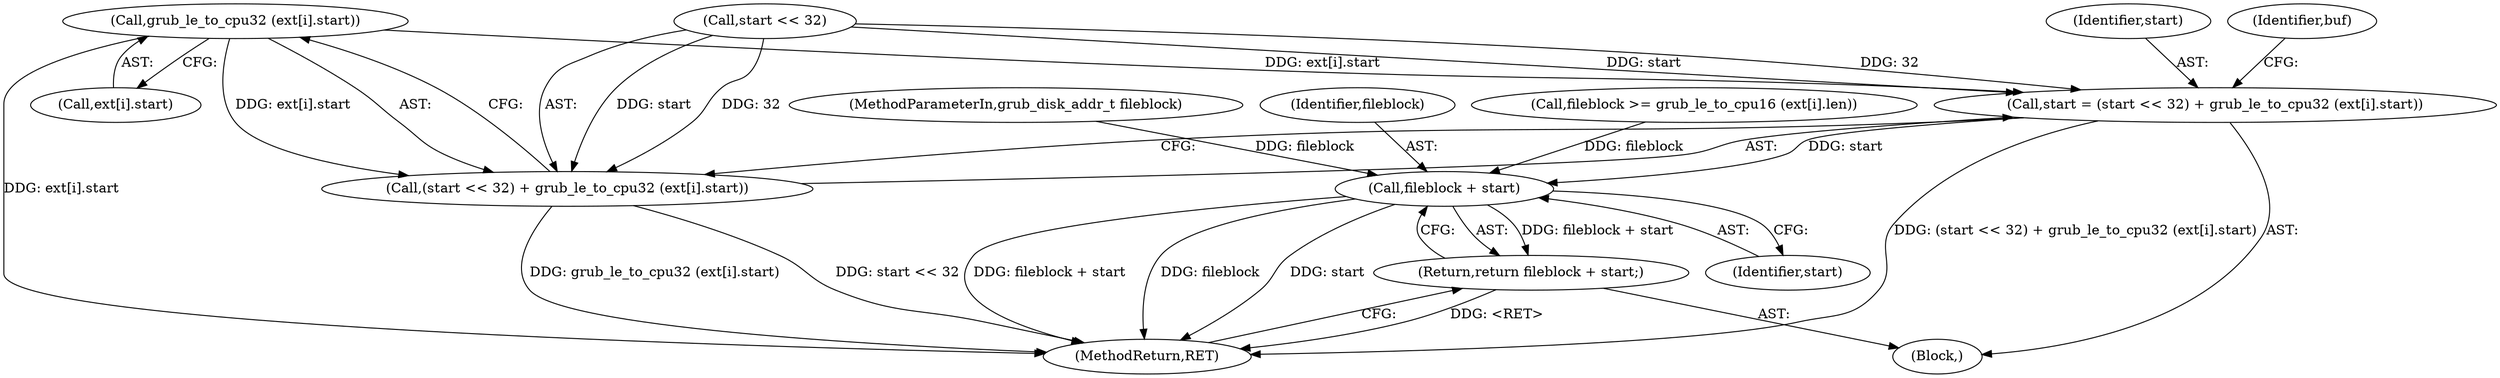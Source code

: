 digraph "0_radare2_65000a7fd9eea62359e6d6714f17b94a99a82edd_0@array" {
"1000260" [label="(Call,grub_le_to_cpu32 (ext[i].start))"];
"1000254" [label="(Call,start = (start << 32) + grub_le_to_cpu32 (ext[i].start))"];
"1000269" [label="(Call,fileblock + start)"];
"1000268" [label="(Return,return fileblock + start;)"];
"1000256" [label="(Call,(start << 32) + grub_le_to_cpu32 (ext[i].start))"];
"1000255" [label="(Identifier,start)"];
"1000268" [label="(Return,return fileblock + start;)"];
"1000244" [label="(Block,)"];
"1000267" [label="(Identifier,buf)"];
"1000254" [label="(Call,start = (start << 32) + grub_le_to_cpu32 (ext[i].start))"];
"1000230" [label="(Call,fileblock >= grub_le_to_cpu16 (ext[i].len))"];
"1000257" [label="(Call,start << 32)"];
"1000106" [label="(MethodParameterIn,grub_disk_addr_t fileblock)"];
"1000261" [label="(Call,ext[i].start)"];
"1000256" [label="(Call,(start << 32) + grub_le_to_cpu32 (ext[i].start))"];
"1000260" [label="(Call,grub_le_to_cpu32 (ext[i].start))"];
"1000269" [label="(Call,fileblock + start)"];
"1000271" [label="(Identifier,start)"];
"1000270" [label="(Identifier,fileblock)"];
"1000457" [label="(MethodReturn,RET)"];
"1000260" -> "1000256"  [label="AST: "];
"1000260" -> "1000261"  [label="CFG: "];
"1000261" -> "1000260"  [label="AST: "];
"1000256" -> "1000260"  [label="CFG: "];
"1000260" -> "1000457"  [label="DDG: ext[i].start"];
"1000260" -> "1000254"  [label="DDG: ext[i].start"];
"1000260" -> "1000256"  [label="DDG: ext[i].start"];
"1000254" -> "1000244"  [label="AST: "];
"1000254" -> "1000256"  [label="CFG: "];
"1000255" -> "1000254"  [label="AST: "];
"1000256" -> "1000254"  [label="AST: "];
"1000267" -> "1000254"  [label="CFG: "];
"1000254" -> "1000457"  [label="DDG: (start << 32) + grub_le_to_cpu32 (ext[i].start)"];
"1000257" -> "1000254"  [label="DDG: start"];
"1000257" -> "1000254"  [label="DDG: 32"];
"1000254" -> "1000269"  [label="DDG: start"];
"1000269" -> "1000268"  [label="AST: "];
"1000269" -> "1000271"  [label="CFG: "];
"1000270" -> "1000269"  [label="AST: "];
"1000271" -> "1000269"  [label="AST: "];
"1000268" -> "1000269"  [label="CFG: "];
"1000269" -> "1000457"  [label="DDG: fileblock + start"];
"1000269" -> "1000457"  [label="DDG: fileblock"];
"1000269" -> "1000457"  [label="DDG: start"];
"1000269" -> "1000268"  [label="DDG: fileblock + start"];
"1000230" -> "1000269"  [label="DDG: fileblock"];
"1000106" -> "1000269"  [label="DDG: fileblock"];
"1000268" -> "1000244"  [label="AST: "];
"1000457" -> "1000268"  [label="CFG: "];
"1000268" -> "1000457"  [label="DDG: <RET>"];
"1000257" -> "1000256"  [label="AST: "];
"1000256" -> "1000457"  [label="DDG: grub_le_to_cpu32 (ext[i].start)"];
"1000256" -> "1000457"  [label="DDG: start << 32"];
"1000257" -> "1000256"  [label="DDG: start"];
"1000257" -> "1000256"  [label="DDG: 32"];
}
